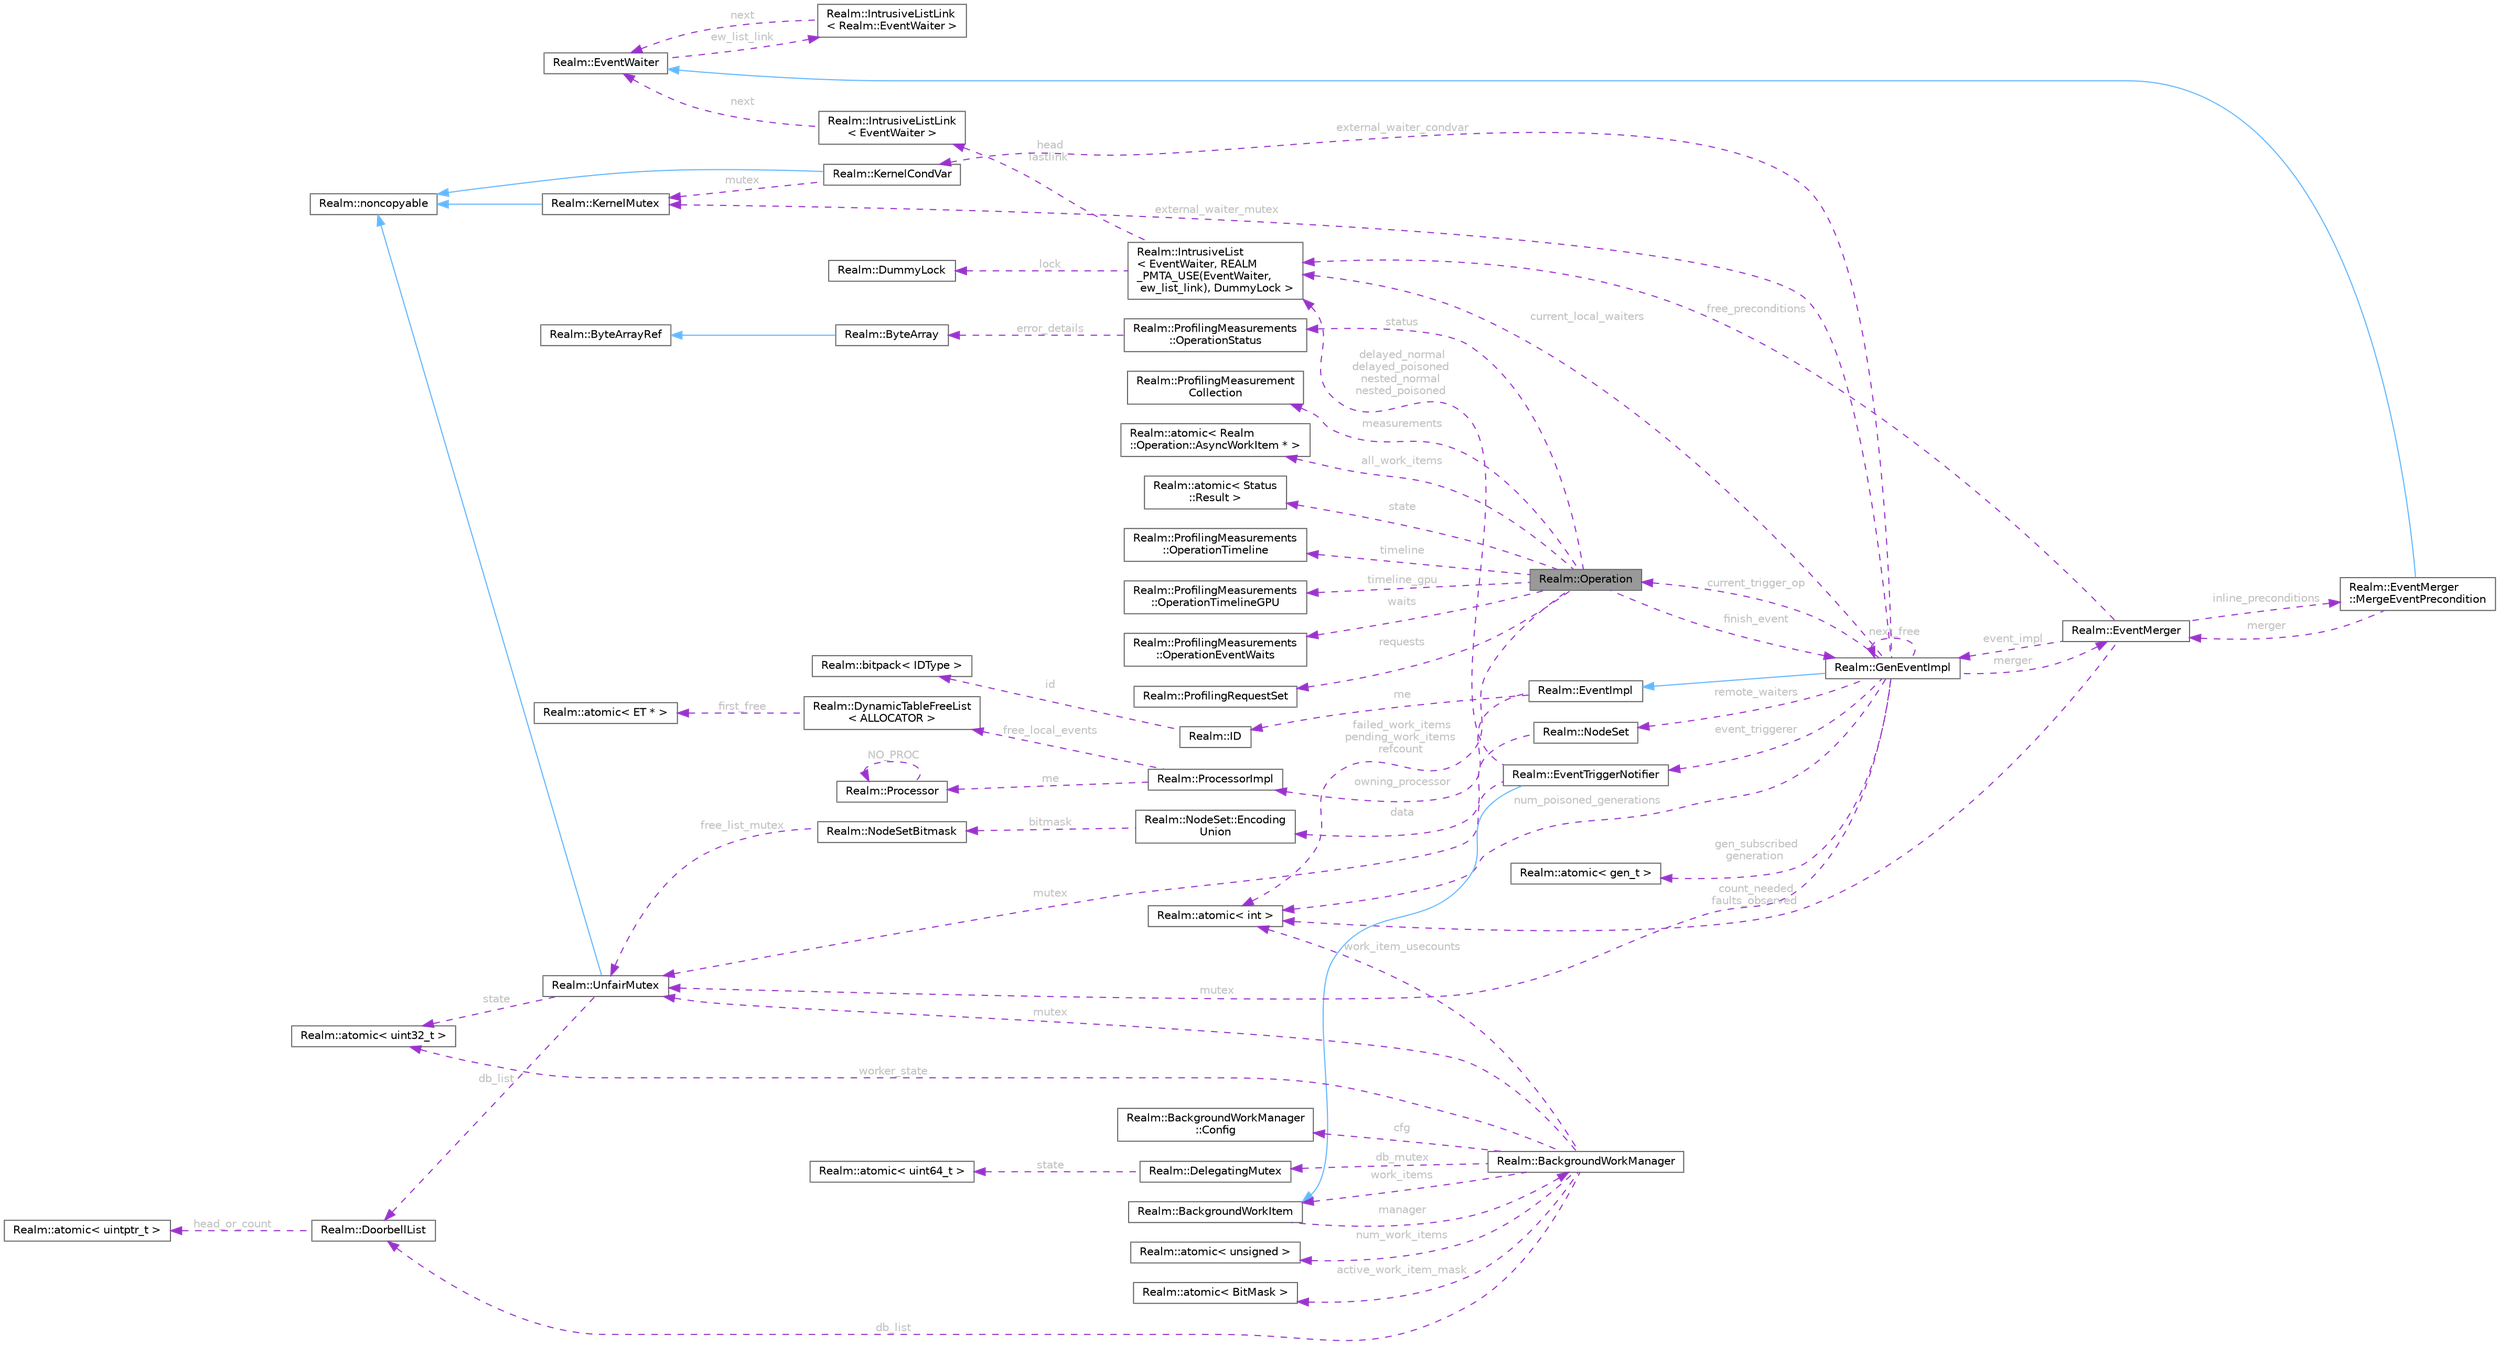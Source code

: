 digraph "Realm::Operation"
{
 // LATEX_PDF_SIZE
  bgcolor="transparent";
  edge [fontname=Helvetica,fontsize=10,labelfontname=Helvetica,labelfontsize=10];
  node [fontname=Helvetica,fontsize=10,shape=box,height=0.2,width=0.4];
  rankdir="LR";
  Node1 [id="Node000001",label="Realm::Operation",height=0.2,width=0.4,color="gray40", fillcolor="grey60", style="filled", fontcolor="black",tooltip=" "];
  Node2 -> Node1 [id="edge1_Node000001_Node000002",dir="back",color="darkorchid3",style="dashed",tooltip=" ",label=" finish_event",fontcolor="grey" ];
  Node2 [id="Node000002",label="Realm::GenEventImpl",height=0.2,width=0.4,color="gray40", fillcolor="white", style="filled",URL="$classRealm_1_1GenEventImpl.html",tooltip=" "];
  Node3 -> Node2 [id="edge2_Node000002_Node000003",dir="back",color="steelblue1",style="solid",tooltip=" "];
  Node3 [id="Node000003",label="Realm::EventImpl",height=0.2,width=0.4,color="gray40", fillcolor="white", style="filled",URL="$classRealm_1_1EventImpl.html",tooltip=" "];
  Node4 -> Node3 [id="edge3_Node000003_Node000004",dir="back",color="darkorchid3",style="dashed",tooltip=" ",label=" me",fontcolor="grey" ];
  Node4 [id="Node000004",label="Realm::ID",height=0.2,width=0.4,color="gray40", fillcolor="white", style="filled",URL="$classRealm_1_1ID.html",tooltip=" "];
  Node5 -> Node4 [id="edge4_Node000004_Node000005",dir="back",color="darkorchid3",style="dashed",tooltip=" ",label=" id",fontcolor="grey" ];
  Node5 [id="Node000005",label="Realm::bitpack\< IDType \>",height=0.2,width=0.4,color="gray40", fillcolor="white", style="filled",URL="$classRealm_1_1bitpack.html",tooltip=" "];
  Node6 -> Node3 [id="edge5_Node000003_Node000006",dir="back",color="darkorchid3",style="dashed",tooltip=" ",label=" owning_processor",fontcolor="grey" ];
  Node6 [id="Node000006",label="Realm::ProcessorImpl",height=0.2,width=0.4,color="gray40", fillcolor="white", style="filled",URL="$classRealm_1_1ProcessorImpl.html",tooltip=" "];
  Node7 -> Node6 [id="edge6_Node000006_Node000007",dir="back",color="darkorchid3",style="dashed",tooltip=" ",label=" free_local_events",fontcolor="grey" ];
  Node7 [id="Node000007",label="Realm::DynamicTableFreeList\l\< ALLOCATOR \>",height=0.2,width=0.4,color="gray40", fillcolor="white", style="filled",URL="$classRealm_1_1DynamicTableFreeList.html",tooltip=" "];
  Node8 -> Node7 [id="edge7_Node000007_Node000008",dir="back",color="darkorchid3",style="dashed",tooltip=" ",label=" first_free",fontcolor="grey" ];
  Node8 [id="Node000008",label="Realm::atomic\< ET * \>",height=0.2,width=0.4,color="gray40", fillcolor="white", style="filled",URL="$classRealm_1_1atomic.html",tooltip=" "];
  Node9 -> Node6 [id="edge8_Node000006_Node000009",dir="back",color="darkorchid3",style="dashed",tooltip=" ",label=" me",fontcolor="grey" ];
  Node9 [id="Node000009",label="Realm::Processor",height=0.2,width=0.4,color="gray40", fillcolor="white", style="filled",URL="$classRealm_1_1Processor.html",tooltip=" "];
  Node9 -> Node9 [id="edge9_Node000009_Node000009",dir="back",color="darkorchid3",style="dashed",tooltip=" ",label=" NO_PROC",fontcolor="grey" ];
  Node10 -> Node2 [id="edge10_Node000002_Node000010",dir="back",color="darkorchid3",style="dashed",tooltip=" ",label=" gen_subscribed\ngeneration",fontcolor="grey" ];
  Node10 [id="Node000010",label="Realm::atomic\< gen_t \>",height=0.2,width=0.4,color="gray40", fillcolor="white", style="filled",URL="$classRealm_1_1atomic.html",tooltip=" "];
  Node11 -> Node2 [id="edge11_Node000002_Node000011",dir="back",color="darkorchid3",style="dashed",tooltip=" ",label=" num_poisoned_generations",fontcolor="grey" ];
  Node11 [id="Node000011",label="Realm::atomic\< int \>",height=0.2,width=0.4,color="gray40", fillcolor="white", style="filled",URL="$classRealm_1_1atomic.html",tooltip=" "];
  Node2 -> Node2 [id="edge12_Node000002_Node000002",dir="back",color="darkorchid3",style="dashed",tooltip=" ",label=" next_free",fontcolor="grey" ];
  Node12 -> Node2 [id="edge13_Node000002_Node000012",dir="back",color="darkorchid3",style="dashed",tooltip=" ",label=" merger",fontcolor="grey" ];
  Node12 [id="Node000012",label="Realm::EventMerger",height=0.2,width=0.4,color="gray40", fillcolor="white", style="filled",URL="$classRealm_1_1EventMerger.html",tooltip=" "];
  Node2 -> Node12 [id="edge14_Node000012_Node000002",dir="back",color="darkorchid3",style="dashed",tooltip=" ",label=" event_impl",fontcolor="grey" ];
  Node11 -> Node12 [id="edge15_Node000012_Node000011",dir="back",color="darkorchid3",style="dashed",tooltip=" ",label=" count_needed\nfaults_observed",fontcolor="grey" ];
  Node13 -> Node12 [id="edge16_Node000012_Node000013",dir="back",color="darkorchid3",style="dashed",tooltip=" ",label=" inline_preconditions",fontcolor="grey" ];
  Node13 [id="Node000013",label="Realm::EventMerger\l::MergeEventPrecondition",height=0.2,width=0.4,color="gray40", fillcolor="white", style="filled",URL="$classRealm_1_1EventMerger_1_1MergeEventPrecondition.html",tooltip=" "];
  Node14 -> Node13 [id="edge17_Node000013_Node000014",dir="back",color="steelblue1",style="solid",tooltip=" "];
  Node14 [id="Node000014",label="Realm::EventWaiter",height=0.2,width=0.4,color="gray40", fillcolor="white", style="filled",URL="$classRealm_1_1EventWaiter.html",tooltip=" "];
  Node15 -> Node14 [id="edge18_Node000014_Node000015",dir="back",color="darkorchid3",style="dashed",tooltip=" ",label=" ew_list_link",fontcolor="grey" ];
  Node15 [id="Node000015",label="Realm::IntrusiveListLink\l\< Realm::EventWaiter \>",height=0.2,width=0.4,color="gray40", fillcolor="white", style="filled",URL="$structRealm_1_1IntrusiveListLink.html",tooltip=" "];
  Node14 -> Node15 [id="edge19_Node000015_Node000014",dir="back",color="darkorchid3",style="dashed",tooltip=" ",label=" next",fontcolor="grey" ];
  Node12 -> Node13 [id="edge20_Node000013_Node000012",dir="back",color="darkorchid3",style="dashed",tooltip=" ",label=" merger",fontcolor="grey" ];
  Node16 -> Node12 [id="edge21_Node000012_Node000016",dir="back",color="darkorchid3",style="dashed",tooltip=" ",label=" free_preconditions",fontcolor="grey" ];
  Node16 [id="Node000016",label="Realm::IntrusiveList\l\< EventWaiter, REALM\l_PMTA_USE(EventWaiter,\l ew_list_link), DummyLock \>",height=0.2,width=0.4,color="gray40", fillcolor="white", style="filled",URL="$classRealm_1_1IntrusiveList.html",tooltip=" "];
  Node17 -> Node16 [id="edge22_Node000016_Node000017",dir="back",color="darkorchid3",style="dashed",tooltip=" ",label=" lock",fontcolor="grey" ];
  Node17 [id="Node000017",label="Realm::DummyLock",height=0.2,width=0.4,color="gray40", fillcolor="white", style="filled",URL="$classRealm_1_1DummyLock.html",tooltip=" "];
  Node18 -> Node16 [id="edge23_Node000016_Node000018",dir="back",color="darkorchid3",style="dashed",tooltip=" ",label=" head\nlastlink",fontcolor="grey" ];
  Node18 [id="Node000018",label="Realm::IntrusiveListLink\l\< EventWaiter \>",height=0.2,width=0.4,color="gray40", fillcolor="white", style="filled",URL="$structRealm_1_1IntrusiveListLink.html",tooltip=" "];
  Node14 -> Node18 [id="edge24_Node000018_Node000014",dir="back",color="darkorchid3",style="dashed",tooltip=" ",label=" next",fontcolor="grey" ];
  Node19 -> Node2 [id="edge25_Node000002_Node000019",dir="back",color="darkorchid3",style="dashed",tooltip=" ",label=" event_triggerer",fontcolor="grey" ];
  Node19 [id="Node000019",label="Realm::EventTriggerNotifier",height=0.2,width=0.4,color="gray40", fillcolor="white", style="filled",URL="$classRealm_1_1EventTriggerNotifier.html",tooltip=" "];
  Node20 -> Node19 [id="edge26_Node000019_Node000020",dir="back",color="steelblue1",style="solid",tooltip=" "];
  Node20 [id="Node000020",label="Realm::BackgroundWorkItem",height=0.2,width=0.4,color="gray40", fillcolor="white", style="filled",URL="$classRealm_1_1BackgroundWorkItem.html",tooltip=" "];
  Node21 -> Node20 [id="edge27_Node000020_Node000021",dir="back",color="darkorchid3",style="dashed",tooltip=" ",label=" manager",fontcolor="grey" ];
  Node21 [id="Node000021",label="Realm::BackgroundWorkManager",height=0.2,width=0.4,color="gray40", fillcolor="white", style="filled",URL="$classRealm_1_1BackgroundWorkManager.html",tooltip=" "];
  Node22 -> Node21 [id="edge28_Node000021_Node000022",dir="back",color="darkorchid3",style="dashed",tooltip=" ",label=" cfg",fontcolor="grey" ];
  Node22 [id="Node000022",label="Realm::BackgroundWorkManager\l::Config",height=0.2,width=0.4,color="gray40", fillcolor="white", style="filled",URL="$structRealm_1_1BackgroundWorkManager_1_1Config.html",tooltip=" "];
  Node23 -> Node21 [id="edge29_Node000021_Node000023",dir="back",color="darkorchid3",style="dashed",tooltip=" ",label=" mutex",fontcolor="grey" ];
  Node23 [id="Node000023",label="Realm::UnfairMutex",height=0.2,width=0.4,color="gray40", fillcolor="white", style="filled",URL="$classRealm_1_1UnfairMutex.html",tooltip=" "];
  Node24 -> Node23 [id="edge30_Node000023_Node000024",dir="back",color="steelblue1",style="solid",tooltip=" "];
  Node24 [id="Node000024",label="Realm::noncopyable",height=0.2,width=0.4,color="gray40", fillcolor="white", style="filled",URL="$classRealm_1_1noncopyable.html",tooltip=" "];
  Node25 -> Node23 [id="edge31_Node000023_Node000025",dir="back",color="darkorchid3",style="dashed",tooltip=" ",label=" state",fontcolor="grey" ];
  Node25 [id="Node000025",label="Realm::atomic\< uint32_t \>",height=0.2,width=0.4,color="gray40", fillcolor="white", style="filled",URL="$classRealm_1_1atomic.html",tooltip=" "];
  Node26 -> Node23 [id="edge32_Node000023_Node000026",dir="back",color="darkorchid3",style="dashed",tooltip=" ",label=" db_list",fontcolor="grey" ];
  Node26 [id="Node000026",label="Realm::DoorbellList",height=0.2,width=0.4,color="gray40", fillcolor="white", style="filled",URL="$classRealm_1_1DoorbellList.html",tooltip=" "];
  Node27 -> Node26 [id="edge33_Node000026_Node000027",dir="back",color="darkorchid3",style="dashed",tooltip=" ",label=" head_or_count",fontcolor="grey" ];
  Node27 [id="Node000027",label="Realm::atomic\< uintptr_t \>",height=0.2,width=0.4,color="gray40", fillcolor="white", style="filled",URL="$classRealm_1_1atomic.html",tooltip=" "];
  Node28 -> Node21 [id="edge34_Node000021_Node000028",dir="back",color="darkorchid3",style="dashed",tooltip=" ",label=" num_work_items",fontcolor="grey" ];
  Node28 [id="Node000028",label="Realm::atomic\< unsigned \>",height=0.2,width=0.4,color="gray40", fillcolor="white", style="filled",URL="$classRealm_1_1atomic.html",tooltip=" "];
  Node29 -> Node21 [id="edge35_Node000021_Node000029",dir="back",color="darkorchid3",style="dashed",tooltip=" ",label=" active_work_item_mask",fontcolor="grey" ];
  Node29 [id="Node000029",label="Realm::atomic\< BitMask \>",height=0.2,width=0.4,color="gray40", fillcolor="white", style="filled",URL="$classRealm_1_1atomic.html",tooltip=" "];
  Node11 -> Node21 [id="edge36_Node000021_Node000011",dir="back",color="darkorchid3",style="dashed",tooltip=" ",label=" work_item_usecounts",fontcolor="grey" ];
  Node20 -> Node21 [id="edge37_Node000021_Node000020",dir="back",color="darkorchid3",style="dashed",tooltip=" ",label=" work_items",fontcolor="grey" ];
  Node25 -> Node21 [id="edge38_Node000021_Node000025",dir="back",color="darkorchid3",style="dashed",tooltip=" ",label=" worker_state",fontcolor="grey" ];
  Node30 -> Node21 [id="edge39_Node000021_Node000030",dir="back",color="darkorchid3",style="dashed",tooltip=" ",label=" db_mutex",fontcolor="grey" ];
  Node30 [id="Node000030",label="Realm::DelegatingMutex",height=0.2,width=0.4,color="gray40", fillcolor="white", style="filled",URL="$classRealm_1_1DelegatingMutex.html",tooltip=" "];
  Node31 -> Node30 [id="edge40_Node000030_Node000031",dir="back",color="darkorchid3",style="dashed",tooltip=" ",label=" state",fontcolor="grey" ];
  Node31 [id="Node000031",label="Realm::atomic\< uint64_t \>",height=0.2,width=0.4,color="gray40", fillcolor="white", style="filled",URL="$classRealm_1_1atomic.html",tooltip=" "];
  Node26 -> Node21 [id="edge41_Node000021_Node000026",dir="back",color="darkorchid3",style="dashed",tooltip=" ",label=" db_list",fontcolor="grey" ];
  Node23 -> Node19 [id="edge42_Node000019_Node000023",dir="back",color="darkorchid3",style="dashed",tooltip=" ",label=" mutex",fontcolor="grey" ];
  Node16 -> Node19 [id="edge43_Node000019_Node000016",dir="back",color="darkorchid3",style="dashed",tooltip=" ",label=" delayed_normal\ndelayed_poisoned\nnested_normal\nnested_poisoned",fontcolor="grey" ];
  Node23 -> Node2 [id="edge44_Node000002_Node000023",dir="back",color="darkorchid3",style="dashed",tooltip=" ",label=" mutex",fontcolor="grey" ];
  Node1 -> Node2 [id="edge45_Node000002_Node000001",dir="back",color="darkorchid3",style="dashed",tooltip=" ",label=" current_trigger_op",fontcolor="grey" ];
  Node16 -> Node2 [id="edge46_Node000002_Node000016",dir="back",color="darkorchid3",style="dashed",tooltip=" ",label=" current_local_waiters",fontcolor="grey" ];
  Node32 -> Node2 [id="edge47_Node000002_Node000032",dir="back",color="darkorchid3",style="dashed",tooltip=" ",label=" external_waiter_mutex",fontcolor="grey" ];
  Node32 [id="Node000032",label="Realm::KernelMutex",height=0.2,width=0.4,color="gray40", fillcolor="white", style="filled",URL="$classRealm_1_1KernelMutex.html",tooltip=" "];
  Node24 -> Node32 [id="edge48_Node000032_Node000024",dir="back",color="steelblue1",style="solid",tooltip=" "];
  Node33 -> Node2 [id="edge49_Node000002_Node000033",dir="back",color="darkorchid3",style="dashed",tooltip=" ",label=" external_waiter_condvar",fontcolor="grey" ];
  Node33 [id="Node000033",label="Realm::KernelCondVar",height=0.2,width=0.4,color="gray40", fillcolor="white", style="filled",URL="$classRealm_1_1KernelCondVar.html",tooltip=" "];
  Node24 -> Node33 [id="edge50_Node000033_Node000024",dir="back",color="steelblue1",style="solid",tooltip=" "];
  Node32 -> Node33 [id="edge51_Node000033_Node000032",dir="back",color="darkorchid3",style="dashed",tooltip=" ",label=" mutex",fontcolor="grey" ];
  Node34 -> Node2 [id="edge52_Node000002_Node000034",dir="back",color="darkorchid3",style="dashed",tooltip=" ",label=" remote_waiters",fontcolor="grey" ];
  Node34 [id="Node000034",label="Realm::NodeSet",height=0.2,width=0.4,color="gray40", fillcolor="white", style="filled",URL="$classRealm_1_1NodeSet.html",tooltip=" "];
  Node35 -> Node34 [id="edge53_Node000034_Node000035",dir="back",color="darkorchid3",style="dashed",tooltip=" ",label=" data",fontcolor="grey" ];
  Node35 [id="Node000035",label="Realm::NodeSet::Encoding\lUnion",height=0.2,width=0.4,color="gray40", fillcolor="white", style="filled",URL="$unionRealm_1_1NodeSet_1_1EncodingUnion.html",tooltip=" "];
  Node36 -> Node35 [id="edge54_Node000035_Node000036",dir="back",color="darkorchid3",style="dashed",tooltip=" ",label=" bitmask",fontcolor="grey" ];
  Node36 [id="Node000036",label="Realm::NodeSetBitmask",height=0.2,width=0.4,color="gray40", fillcolor="white", style="filled",URL="$classRealm_1_1NodeSetBitmask.html",tooltip=" "];
  Node23 -> Node36 [id="edge55_Node000036_Node000023",dir="back",color="darkorchid3",style="dashed",tooltip=" ",label=" free_list_mutex",fontcolor="grey" ];
  Node11 -> Node1 [id="edge56_Node000001_Node000011",dir="back",color="darkorchid3",style="dashed",tooltip=" ",label=" failed_work_items\npending_work_items\nrefcount",fontcolor="grey" ];
  Node37 -> Node1 [id="edge57_Node000001_Node000037",dir="back",color="darkorchid3",style="dashed",tooltip=" ",label=" state",fontcolor="grey" ];
  Node37 [id="Node000037",label="Realm::atomic\< Status\l::Result \>",height=0.2,width=0.4,color="gray40", fillcolor="white", style="filled",URL="$classRealm_1_1atomic.html",tooltip=" "];
  Node38 -> Node1 [id="edge58_Node000001_Node000038",dir="back",color="darkorchid3",style="dashed",tooltip=" ",label=" status",fontcolor="grey" ];
  Node38 [id="Node000038",label="Realm::ProfilingMeasurements\l::OperationStatus",height=0.2,width=0.4,color="gray40", fillcolor="white", style="filled",URL="$structRealm_1_1ProfilingMeasurements_1_1OperationStatus.html",tooltip=" "];
  Node39 -> Node38 [id="edge59_Node000038_Node000039",dir="back",color="darkorchid3",style="dashed",tooltip=" ",label=" error_details",fontcolor="grey" ];
  Node39 [id="Node000039",label="Realm::ByteArray",height=0.2,width=0.4,color="gray40", fillcolor="white", style="filled",URL="$classRealm_1_1ByteArray.html",tooltip=" "];
  Node40 -> Node39 [id="edge60_Node000039_Node000040",dir="back",color="steelblue1",style="solid",tooltip=" "];
  Node40 [id="Node000040",label="Realm::ByteArrayRef",height=0.2,width=0.4,color="gray40", fillcolor="white", style="filled",URL="$classRealm_1_1ByteArrayRef.html",tooltip=" "];
  Node41 -> Node1 [id="edge61_Node000001_Node000041",dir="back",color="darkorchid3",style="dashed",tooltip=" ",label=" timeline",fontcolor="grey" ];
  Node41 [id="Node000041",label="Realm::ProfilingMeasurements\l::OperationTimeline",height=0.2,width=0.4,color="gray40", fillcolor="white", style="filled",URL="$structRealm_1_1ProfilingMeasurements_1_1OperationTimeline.html",tooltip=" "];
  Node42 -> Node1 [id="edge62_Node000001_Node000042",dir="back",color="darkorchid3",style="dashed",tooltip=" ",label=" timeline_gpu",fontcolor="grey" ];
  Node42 [id="Node000042",label="Realm::ProfilingMeasurements\l::OperationTimelineGPU",height=0.2,width=0.4,color="gray40", fillcolor="white", style="filled",URL="$structRealm_1_1ProfilingMeasurements_1_1OperationTimelineGPU.html",tooltip=" "];
  Node43 -> Node1 [id="edge63_Node000001_Node000043",dir="back",color="darkorchid3",style="dashed",tooltip=" ",label=" waits",fontcolor="grey" ];
  Node43 [id="Node000043",label="Realm::ProfilingMeasurements\l::OperationEventWaits",height=0.2,width=0.4,color="gray40", fillcolor="white", style="filled",URL="$structRealm_1_1ProfilingMeasurements_1_1OperationEventWaits.html",tooltip=" "];
  Node44 -> Node1 [id="edge64_Node000001_Node000044",dir="back",color="darkorchid3",style="dashed",tooltip=" ",label=" requests",fontcolor="grey" ];
  Node44 [id="Node000044",label="Realm::ProfilingRequestSet",height=0.2,width=0.4,color="gray40", fillcolor="white", style="filled",URL="$classRealm_1_1ProfilingRequestSet.html",tooltip=" "];
  Node45 -> Node1 [id="edge65_Node000001_Node000045",dir="back",color="darkorchid3",style="dashed",tooltip=" ",label=" measurements",fontcolor="grey" ];
  Node45 [id="Node000045",label="Realm::ProfilingMeasurement\lCollection",height=0.2,width=0.4,color="gray40", fillcolor="white", style="filled",URL="$classRealm_1_1ProfilingMeasurementCollection.html",tooltip=" "];
  Node46 -> Node1 [id="edge66_Node000001_Node000046",dir="back",color="darkorchid3",style="dashed",tooltip=" ",label=" all_work_items",fontcolor="grey" ];
  Node46 [id="Node000046",label="Realm::atomic\< Realm\l::Operation::AsyncWorkItem * \>",height=0.2,width=0.4,color="gray40", fillcolor="white", style="filled",URL="$classRealm_1_1atomic.html",tooltip=" "];
}
